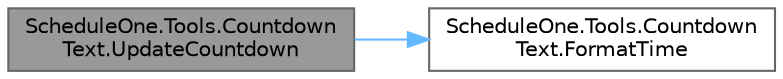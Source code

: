 digraph "ScheduleOne.Tools.CountdownText.UpdateCountdown"
{
 // LATEX_PDF_SIZE
  bgcolor="transparent";
  edge [fontname=Helvetica,fontsize=10,labelfontname=Helvetica,labelfontsize=10];
  node [fontname=Helvetica,fontsize=10,shape=box,height=0.2,width=0.4];
  rankdir="LR";
  Node1 [id="Node000001",label="ScheduleOne.Tools.Countdown\lText.UpdateCountdown",height=0.2,width=0.4,color="gray40", fillcolor="grey60", style="filled", fontcolor="black",tooltip=" "];
  Node1 -> Node2 [id="edge1_Node000001_Node000002",color="steelblue1",style="solid",tooltip=" "];
  Node2 [id="Node000002",label="ScheduleOne.Tools.Countdown\lText.FormatTime",height=0.2,width=0.4,color="grey40", fillcolor="white", style="filled",URL="$class_schedule_one_1_1_tools_1_1_countdown_text.html#a786cbc4c2ebbd189d2008e178256cd25",tooltip=" "];
}
